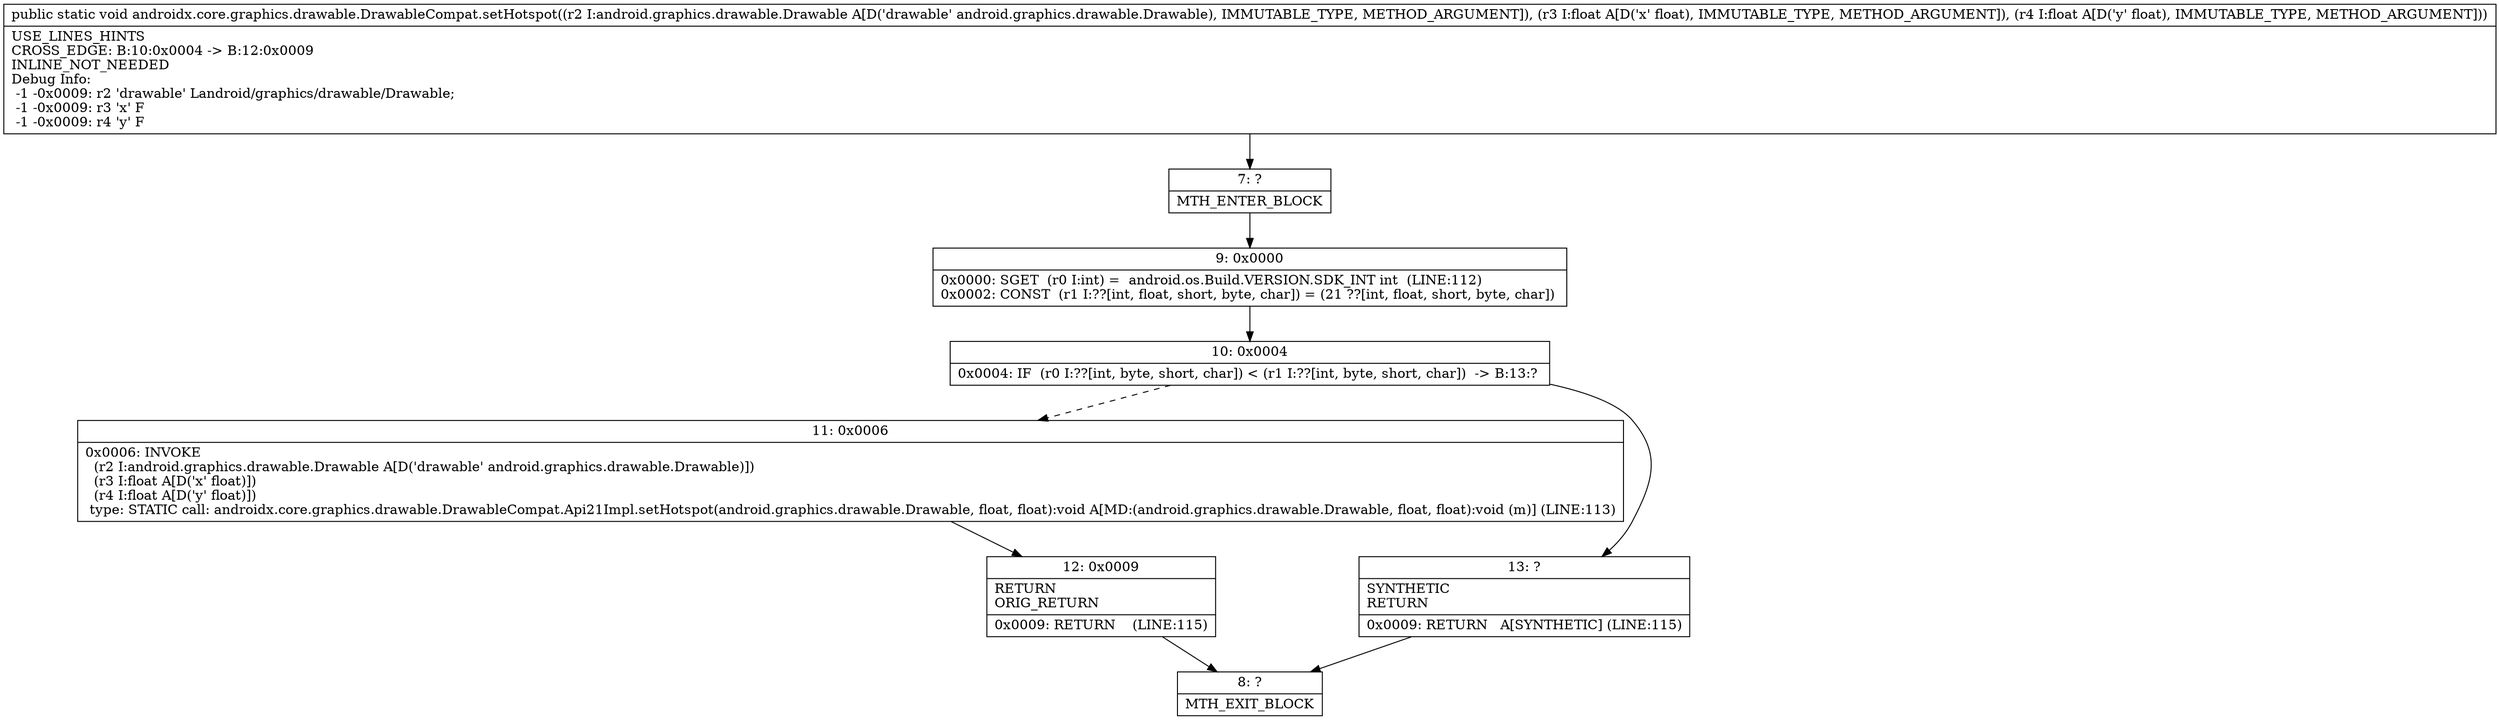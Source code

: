 digraph "CFG forandroidx.core.graphics.drawable.DrawableCompat.setHotspot(Landroid\/graphics\/drawable\/Drawable;FF)V" {
Node_7 [shape=record,label="{7\:\ ?|MTH_ENTER_BLOCK\l}"];
Node_9 [shape=record,label="{9\:\ 0x0000|0x0000: SGET  (r0 I:int) =  android.os.Build.VERSION.SDK_INT int  (LINE:112)\l0x0002: CONST  (r1 I:??[int, float, short, byte, char]) = (21 ??[int, float, short, byte, char]) \l}"];
Node_10 [shape=record,label="{10\:\ 0x0004|0x0004: IF  (r0 I:??[int, byte, short, char]) \< (r1 I:??[int, byte, short, char])  \-\> B:13:? \l}"];
Node_11 [shape=record,label="{11\:\ 0x0006|0x0006: INVOKE  \l  (r2 I:android.graphics.drawable.Drawable A[D('drawable' android.graphics.drawable.Drawable)])\l  (r3 I:float A[D('x' float)])\l  (r4 I:float A[D('y' float)])\l type: STATIC call: androidx.core.graphics.drawable.DrawableCompat.Api21Impl.setHotspot(android.graphics.drawable.Drawable, float, float):void A[MD:(android.graphics.drawable.Drawable, float, float):void (m)] (LINE:113)\l}"];
Node_12 [shape=record,label="{12\:\ 0x0009|RETURN\lORIG_RETURN\l|0x0009: RETURN    (LINE:115)\l}"];
Node_8 [shape=record,label="{8\:\ ?|MTH_EXIT_BLOCK\l}"];
Node_13 [shape=record,label="{13\:\ ?|SYNTHETIC\lRETURN\l|0x0009: RETURN   A[SYNTHETIC] (LINE:115)\l}"];
MethodNode[shape=record,label="{public static void androidx.core.graphics.drawable.DrawableCompat.setHotspot((r2 I:android.graphics.drawable.Drawable A[D('drawable' android.graphics.drawable.Drawable), IMMUTABLE_TYPE, METHOD_ARGUMENT]), (r3 I:float A[D('x' float), IMMUTABLE_TYPE, METHOD_ARGUMENT]), (r4 I:float A[D('y' float), IMMUTABLE_TYPE, METHOD_ARGUMENT]))  | USE_LINES_HINTS\lCROSS_EDGE: B:10:0x0004 \-\> B:12:0x0009\lINLINE_NOT_NEEDED\lDebug Info:\l  \-1 \-0x0009: r2 'drawable' Landroid\/graphics\/drawable\/Drawable;\l  \-1 \-0x0009: r3 'x' F\l  \-1 \-0x0009: r4 'y' F\l}"];
MethodNode -> Node_7;Node_7 -> Node_9;
Node_9 -> Node_10;
Node_10 -> Node_11[style=dashed];
Node_10 -> Node_13;
Node_11 -> Node_12;
Node_12 -> Node_8;
Node_13 -> Node_8;
}

